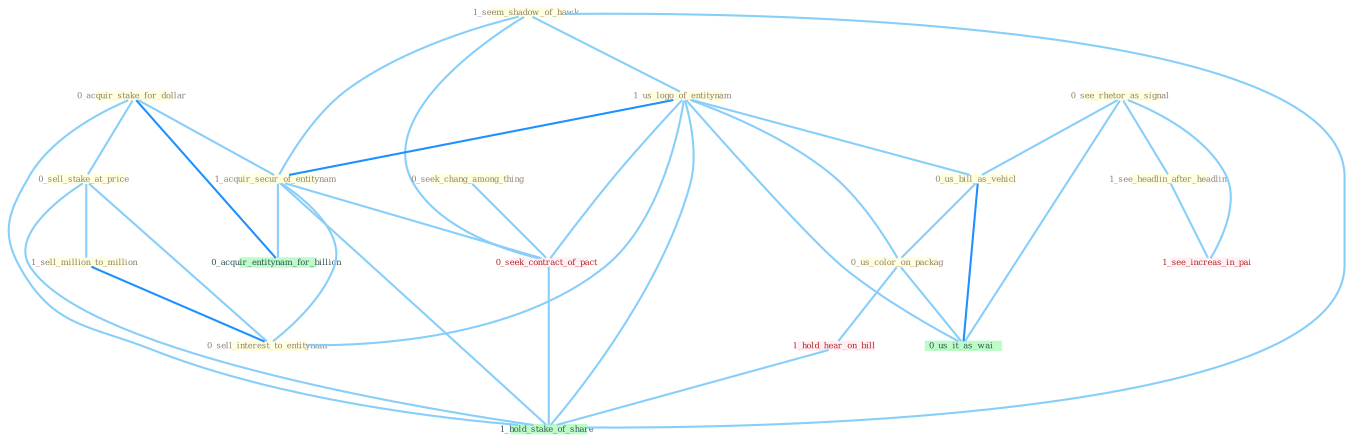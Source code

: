Graph G{ 
    node
    [shape=polygon,style=filled,width=.5,height=.06,color="#BDFCC9",fixedsize=true,fontsize=4,
    fontcolor="#2f4f4f"];
    {node
    [color="#ffffe0", fontcolor="#8b7d6b"] "1_seem_shadow_of_hawk " "0_see_rhetor_as_signal " "0_acquir_stake_for_dollar " "1_us_logo_of_entitynam " "0_seek_chang_among_thing " "0_us_bill_as_vehicl " "1_see_headlin_after_headlin " "0_sell_stake_at_price " "1_sell_million_to_million " "0_us_color_on_packag " "1_acquir_secur_of_entitynam " "0_sell_interest_to_entitynam "}
{node [color="#fff0f5", fontcolor="#b22222"] "0_seek_contract_of_pact " "1_see_increas_in_pai " "1_hold_hear_on_bill "}
edge [color="#B0E2FF"];

	"1_seem_shadow_of_hawk " -- "1_us_logo_of_entitynam " [w="1", color="#87cefa" ];
	"1_seem_shadow_of_hawk " -- "1_acquir_secur_of_entitynam " [w="1", color="#87cefa" ];
	"1_seem_shadow_of_hawk " -- "0_seek_contract_of_pact " [w="1", color="#87cefa" ];
	"1_seem_shadow_of_hawk " -- "1_hold_stake_of_share " [w="1", color="#87cefa" ];
	"0_see_rhetor_as_signal " -- "0_us_bill_as_vehicl " [w="1", color="#87cefa" ];
	"0_see_rhetor_as_signal " -- "1_see_headlin_after_headlin " [w="1", color="#87cefa" ];
	"0_see_rhetor_as_signal " -- "0_us_it_as_wai " [w="1", color="#87cefa" ];
	"0_see_rhetor_as_signal " -- "1_see_increas_in_pai " [w="1", color="#87cefa" ];
	"0_acquir_stake_for_dollar " -- "0_sell_stake_at_price " [w="1", color="#87cefa" ];
	"0_acquir_stake_for_dollar " -- "1_acquir_secur_of_entitynam " [w="1", color="#87cefa" ];
	"0_acquir_stake_for_dollar " -- "0_acquir_entitynam_for_billion " [w="2", color="#1e90ff" , len=0.8];
	"0_acquir_stake_for_dollar " -- "1_hold_stake_of_share " [w="1", color="#87cefa" ];
	"1_us_logo_of_entitynam " -- "0_us_bill_as_vehicl " [w="1", color="#87cefa" ];
	"1_us_logo_of_entitynam " -- "0_us_color_on_packag " [w="1", color="#87cefa" ];
	"1_us_logo_of_entitynam " -- "1_acquir_secur_of_entitynam " [w="2", color="#1e90ff" , len=0.8];
	"1_us_logo_of_entitynam " -- "0_sell_interest_to_entitynam " [w="1", color="#87cefa" ];
	"1_us_logo_of_entitynam " -- "0_seek_contract_of_pact " [w="1", color="#87cefa" ];
	"1_us_logo_of_entitynam " -- "0_us_it_as_wai " [w="1", color="#87cefa" ];
	"1_us_logo_of_entitynam " -- "1_hold_stake_of_share " [w="1", color="#87cefa" ];
	"0_seek_chang_among_thing " -- "0_seek_contract_of_pact " [w="1", color="#87cefa" ];
	"0_us_bill_as_vehicl " -- "0_us_color_on_packag " [w="1", color="#87cefa" ];
	"0_us_bill_as_vehicl " -- "0_us_it_as_wai " [w="2", color="#1e90ff" , len=0.8];
	"1_see_headlin_after_headlin " -- "1_see_increas_in_pai " [w="1", color="#87cefa" ];
	"0_sell_stake_at_price " -- "1_sell_million_to_million " [w="1", color="#87cefa" ];
	"0_sell_stake_at_price " -- "0_sell_interest_to_entitynam " [w="1", color="#87cefa" ];
	"0_sell_stake_at_price " -- "1_hold_stake_of_share " [w="1", color="#87cefa" ];
	"1_sell_million_to_million " -- "0_sell_interest_to_entitynam " [w="2", color="#1e90ff" , len=0.8];
	"0_us_color_on_packag " -- "0_us_it_as_wai " [w="1", color="#87cefa" ];
	"0_us_color_on_packag " -- "1_hold_hear_on_bill " [w="1", color="#87cefa" ];
	"1_acquir_secur_of_entitynam " -- "0_sell_interest_to_entitynam " [w="1", color="#87cefa" ];
	"1_acquir_secur_of_entitynam " -- "0_seek_contract_of_pact " [w="1", color="#87cefa" ];
	"1_acquir_secur_of_entitynam " -- "0_acquir_entitynam_for_billion " [w="1", color="#87cefa" ];
	"1_acquir_secur_of_entitynam " -- "1_hold_stake_of_share " [w="1", color="#87cefa" ];
	"0_seek_contract_of_pact " -- "1_hold_stake_of_share " [w="1", color="#87cefa" ];
	"1_hold_hear_on_bill " -- "1_hold_stake_of_share " [w="1", color="#87cefa" ];
}